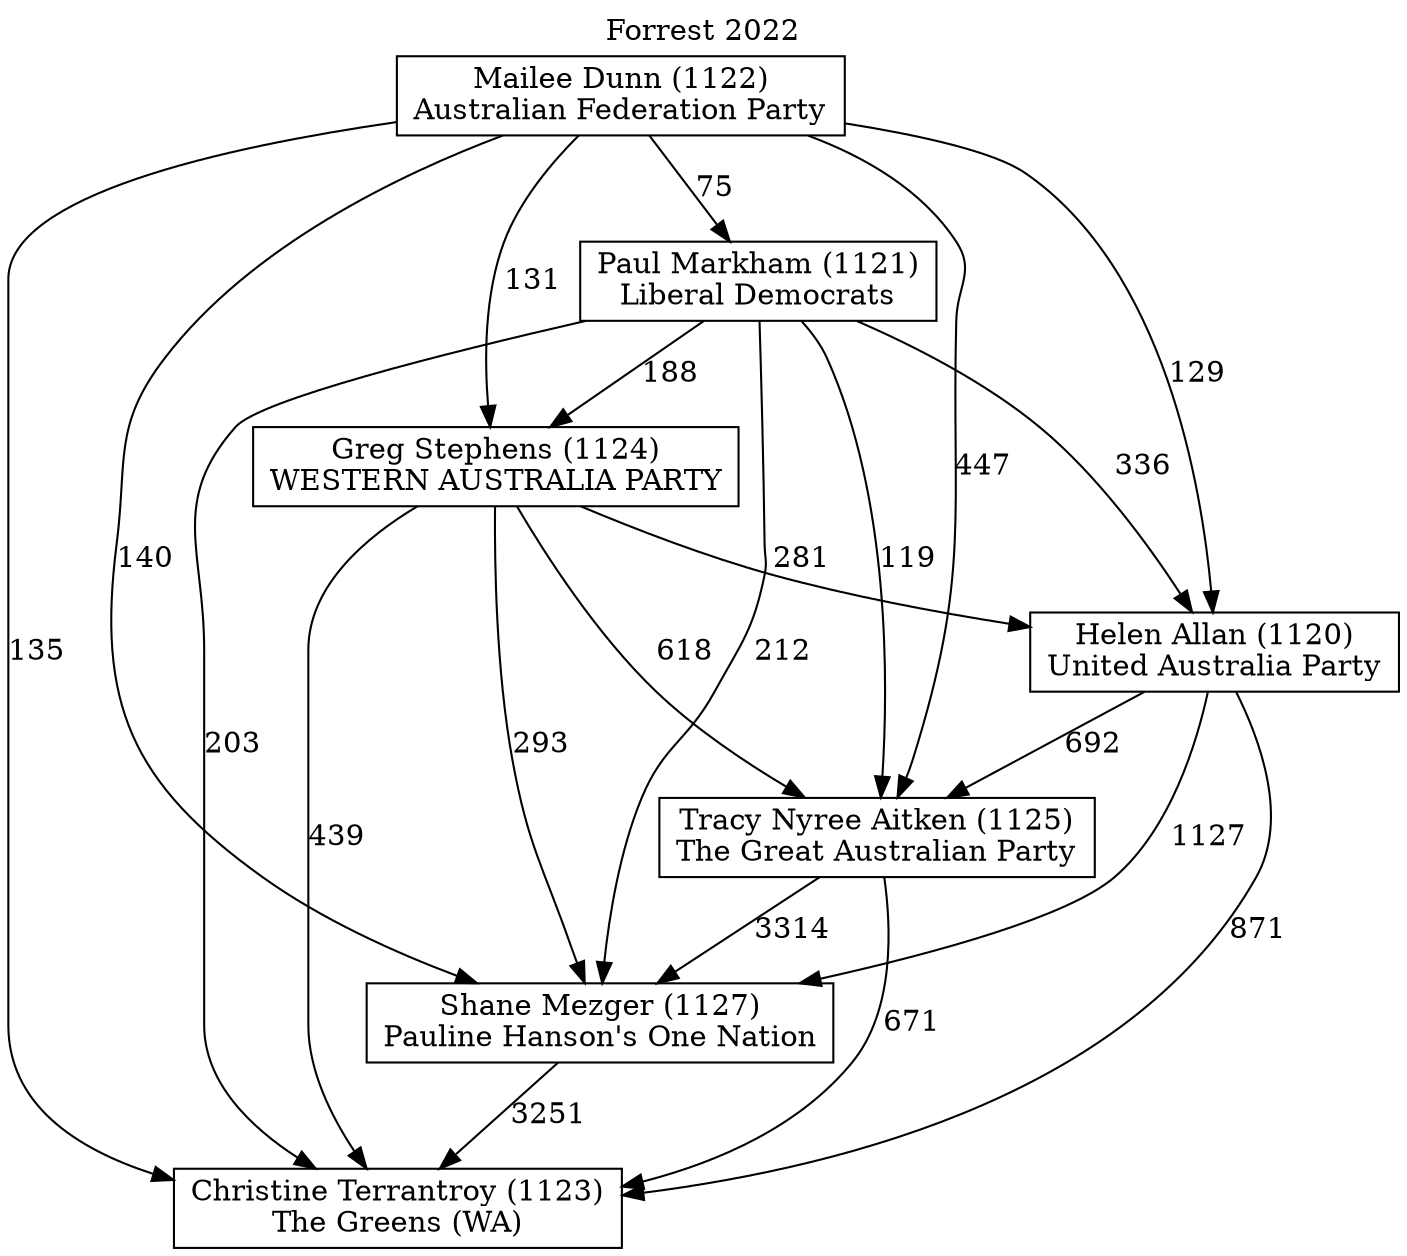 // House preference flow
digraph "Christine Terrantroy (1123)_Forrest_2022" {
	graph [label="Forrest 2022" labelloc=t mclimit=10]
	node [shape=box]
	"Christine Terrantroy (1123)" [label="Christine Terrantroy (1123)
The Greens (WA)"]
	"Shane Mezger (1127)" [label="Shane Mezger (1127)
Pauline Hanson's One Nation"]
	"Tracy Nyree Aitken (1125)" [label="Tracy Nyree Aitken (1125)
The Great Australian Party"]
	"Helen Allan (1120)" [label="Helen Allan (1120)
United Australia Party"]
	"Greg Stephens (1124)" [label="Greg Stephens (1124)
WESTERN AUSTRALIA PARTY"]
	"Paul Markham (1121)" [label="Paul Markham (1121)
Liberal Democrats"]
	"Mailee Dunn (1122)" [label="Mailee Dunn (1122)
Australian Federation Party"]
	"Christine Terrantroy (1123)" [label="Christine Terrantroy (1123)
The Greens (WA)"]
	"Tracy Nyree Aitken (1125)" [label="Tracy Nyree Aitken (1125)
The Great Australian Party"]
	"Helen Allan (1120)" [label="Helen Allan (1120)
United Australia Party"]
	"Greg Stephens (1124)" [label="Greg Stephens (1124)
WESTERN AUSTRALIA PARTY"]
	"Paul Markham (1121)" [label="Paul Markham (1121)
Liberal Democrats"]
	"Mailee Dunn (1122)" [label="Mailee Dunn (1122)
Australian Federation Party"]
	"Christine Terrantroy (1123)" [label="Christine Terrantroy (1123)
The Greens (WA)"]
	"Helen Allan (1120)" [label="Helen Allan (1120)
United Australia Party"]
	"Greg Stephens (1124)" [label="Greg Stephens (1124)
WESTERN AUSTRALIA PARTY"]
	"Paul Markham (1121)" [label="Paul Markham (1121)
Liberal Democrats"]
	"Mailee Dunn (1122)" [label="Mailee Dunn (1122)
Australian Federation Party"]
	"Christine Terrantroy (1123)" [label="Christine Terrantroy (1123)
The Greens (WA)"]
	"Greg Stephens (1124)" [label="Greg Stephens (1124)
WESTERN AUSTRALIA PARTY"]
	"Paul Markham (1121)" [label="Paul Markham (1121)
Liberal Democrats"]
	"Mailee Dunn (1122)" [label="Mailee Dunn (1122)
Australian Federation Party"]
	"Christine Terrantroy (1123)" [label="Christine Terrantroy (1123)
The Greens (WA)"]
	"Paul Markham (1121)" [label="Paul Markham (1121)
Liberal Democrats"]
	"Mailee Dunn (1122)" [label="Mailee Dunn (1122)
Australian Federation Party"]
	"Christine Terrantroy (1123)" [label="Christine Terrantroy (1123)
The Greens (WA)"]
	"Mailee Dunn (1122)" [label="Mailee Dunn (1122)
Australian Federation Party"]
	"Mailee Dunn (1122)" [label="Mailee Dunn (1122)
Australian Federation Party"]
	"Paul Markham (1121)" [label="Paul Markham (1121)
Liberal Democrats"]
	"Mailee Dunn (1122)" [label="Mailee Dunn (1122)
Australian Federation Party"]
	"Mailee Dunn (1122)" [label="Mailee Dunn (1122)
Australian Federation Party"]
	"Greg Stephens (1124)" [label="Greg Stephens (1124)
WESTERN AUSTRALIA PARTY"]
	"Paul Markham (1121)" [label="Paul Markham (1121)
Liberal Democrats"]
	"Mailee Dunn (1122)" [label="Mailee Dunn (1122)
Australian Federation Party"]
	"Greg Stephens (1124)" [label="Greg Stephens (1124)
WESTERN AUSTRALIA PARTY"]
	"Mailee Dunn (1122)" [label="Mailee Dunn (1122)
Australian Federation Party"]
	"Mailee Dunn (1122)" [label="Mailee Dunn (1122)
Australian Federation Party"]
	"Paul Markham (1121)" [label="Paul Markham (1121)
Liberal Democrats"]
	"Mailee Dunn (1122)" [label="Mailee Dunn (1122)
Australian Federation Party"]
	"Mailee Dunn (1122)" [label="Mailee Dunn (1122)
Australian Federation Party"]
	"Helen Allan (1120)" [label="Helen Allan (1120)
United Australia Party"]
	"Greg Stephens (1124)" [label="Greg Stephens (1124)
WESTERN AUSTRALIA PARTY"]
	"Paul Markham (1121)" [label="Paul Markham (1121)
Liberal Democrats"]
	"Mailee Dunn (1122)" [label="Mailee Dunn (1122)
Australian Federation Party"]
	"Helen Allan (1120)" [label="Helen Allan (1120)
United Australia Party"]
	"Paul Markham (1121)" [label="Paul Markham (1121)
Liberal Democrats"]
	"Mailee Dunn (1122)" [label="Mailee Dunn (1122)
Australian Federation Party"]
	"Helen Allan (1120)" [label="Helen Allan (1120)
United Australia Party"]
	"Mailee Dunn (1122)" [label="Mailee Dunn (1122)
Australian Federation Party"]
	"Mailee Dunn (1122)" [label="Mailee Dunn (1122)
Australian Federation Party"]
	"Paul Markham (1121)" [label="Paul Markham (1121)
Liberal Democrats"]
	"Mailee Dunn (1122)" [label="Mailee Dunn (1122)
Australian Federation Party"]
	"Mailee Dunn (1122)" [label="Mailee Dunn (1122)
Australian Federation Party"]
	"Greg Stephens (1124)" [label="Greg Stephens (1124)
WESTERN AUSTRALIA PARTY"]
	"Paul Markham (1121)" [label="Paul Markham (1121)
Liberal Democrats"]
	"Mailee Dunn (1122)" [label="Mailee Dunn (1122)
Australian Federation Party"]
	"Greg Stephens (1124)" [label="Greg Stephens (1124)
WESTERN AUSTRALIA PARTY"]
	"Mailee Dunn (1122)" [label="Mailee Dunn (1122)
Australian Federation Party"]
	"Mailee Dunn (1122)" [label="Mailee Dunn (1122)
Australian Federation Party"]
	"Paul Markham (1121)" [label="Paul Markham (1121)
Liberal Democrats"]
	"Mailee Dunn (1122)" [label="Mailee Dunn (1122)
Australian Federation Party"]
	"Mailee Dunn (1122)" [label="Mailee Dunn (1122)
Australian Federation Party"]
	"Tracy Nyree Aitken (1125)" [label="Tracy Nyree Aitken (1125)
The Great Australian Party"]
	"Helen Allan (1120)" [label="Helen Allan (1120)
United Australia Party"]
	"Greg Stephens (1124)" [label="Greg Stephens (1124)
WESTERN AUSTRALIA PARTY"]
	"Paul Markham (1121)" [label="Paul Markham (1121)
Liberal Democrats"]
	"Mailee Dunn (1122)" [label="Mailee Dunn (1122)
Australian Federation Party"]
	"Tracy Nyree Aitken (1125)" [label="Tracy Nyree Aitken (1125)
The Great Australian Party"]
	"Greg Stephens (1124)" [label="Greg Stephens (1124)
WESTERN AUSTRALIA PARTY"]
	"Paul Markham (1121)" [label="Paul Markham (1121)
Liberal Democrats"]
	"Mailee Dunn (1122)" [label="Mailee Dunn (1122)
Australian Federation Party"]
	"Tracy Nyree Aitken (1125)" [label="Tracy Nyree Aitken (1125)
The Great Australian Party"]
	"Paul Markham (1121)" [label="Paul Markham (1121)
Liberal Democrats"]
	"Mailee Dunn (1122)" [label="Mailee Dunn (1122)
Australian Federation Party"]
	"Tracy Nyree Aitken (1125)" [label="Tracy Nyree Aitken (1125)
The Great Australian Party"]
	"Mailee Dunn (1122)" [label="Mailee Dunn (1122)
Australian Federation Party"]
	"Mailee Dunn (1122)" [label="Mailee Dunn (1122)
Australian Federation Party"]
	"Paul Markham (1121)" [label="Paul Markham (1121)
Liberal Democrats"]
	"Mailee Dunn (1122)" [label="Mailee Dunn (1122)
Australian Federation Party"]
	"Mailee Dunn (1122)" [label="Mailee Dunn (1122)
Australian Federation Party"]
	"Greg Stephens (1124)" [label="Greg Stephens (1124)
WESTERN AUSTRALIA PARTY"]
	"Paul Markham (1121)" [label="Paul Markham (1121)
Liberal Democrats"]
	"Mailee Dunn (1122)" [label="Mailee Dunn (1122)
Australian Federation Party"]
	"Greg Stephens (1124)" [label="Greg Stephens (1124)
WESTERN AUSTRALIA PARTY"]
	"Mailee Dunn (1122)" [label="Mailee Dunn (1122)
Australian Federation Party"]
	"Mailee Dunn (1122)" [label="Mailee Dunn (1122)
Australian Federation Party"]
	"Paul Markham (1121)" [label="Paul Markham (1121)
Liberal Democrats"]
	"Mailee Dunn (1122)" [label="Mailee Dunn (1122)
Australian Federation Party"]
	"Mailee Dunn (1122)" [label="Mailee Dunn (1122)
Australian Federation Party"]
	"Helen Allan (1120)" [label="Helen Allan (1120)
United Australia Party"]
	"Greg Stephens (1124)" [label="Greg Stephens (1124)
WESTERN AUSTRALIA PARTY"]
	"Paul Markham (1121)" [label="Paul Markham (1121)
Liberal Democrats"]
	"Mailee Dunn (1122)" [label="Mailee Dunn (1122)
Australian Federation Party"]
	"Helen Allan (1120)" [label="Helen Allan (1120)
United Australia Party"]
	"Paul Markham (1121)" [label="Paul Markham (1121)
Liberal Democrats"]
	"Mailee Dunn (1122)" [label="Mailee Dunn (1122)
Australian Federation Party"]
	"Helen Allan (1120)" [label="Helen Allan (1120)
United Australia Party"]
	"Mailee Dunn (1122)" [label="Mailee Dunn (1122)
Australian Federation Party"]
	"Mailee Dunn (1122)" [label="Mailee Dunn (1122)
Australian Federation Party"]
	"Paul Markham (1121)" [label="Paul Markham (1121)
Liberal Democrats"]
	"Mailee Dunn (1122)" [label="Mailee Dunn (1122)
Australian Federation Party"]
	"Mailee Dunn (1122)" [label="Mailee Dunn (1122)
Australian Federation Party"]
	"Greg Stephens (1124)" [label="Greg Stephens (1124)
WESTERN AUSTRALIA PARTY"]
	"Paul Markham (1121)" [label="Paul Markham (1121)
Liberal Democrats"]
	"Mailee Dunn (1122)" [label="Mailee Dunn (1122)
Australian Federation Party"]
	"Greg Stephens (1124)" [label="Greg Stephens (1124)
WESTERN AUSTRALIA PARTY"]
	"Mailee Dunn (1122)" [label="Mailee Dunn (1122)
Australian Federation Party"]
	"Mailee Dunn (1122)" [label="Mailee Dunn (1122)
Australian Federation Party"]
	"Paul Markham (1121)" [label="Paul Markham (1121)
Liberal Democrats"]
	"Mailee Dunn (1122)" [label="Mailee Dunn (1122)
Australian Federation Party"]
	"Mailee Dunn (1122)" [label="Mailee Dunn (1122)
Australian Federation Party"]
	"Shane Mezger (1127)" [label="Shane Mezger (1127)
Pauline Hanson's One Nation"]
	"Tracy Nyree Aitken (1125)" [label="Tracy Nyree Aitken (1125)
The Great Australian Party"]
	"Helen Allan (1120)" [label="Helen Allan (1120)
United Australia Party"]
	"Greg Stephens (1124)" [label="Greg Stephens (1124)
WESTERN AUSTRALIA PARTY"]
	"Paul Markham (1121)" [label="Paul Markham (1121)
Liberal Democrats"]
	"Mailee Dunn (1122)" [label="Mailee Dunn (1122)
Australian Federation Party"]
	"Shane Mezger (1127)" [label="Shane Mezger (1127)
Pauline Hanson's One Nation"]
	"Helen Allan (1120)" [label="Helen Allan (1120)
United Australia Party"]
	"Greg Stephens (1124)" [label="Greg Stephens (1124)
WESTERN AUSTRALIA PARTY"]
	"Paul Markham (1121)" [label="Paul Markham (1121)
Liberal Democrats"]
	"Mailee Dunn (1122)" [label="Mailee Dunn (1122)
Australian Federation Party"]
	"Shane Mezger (1127)" [label="Shane Mezger (1127)
Pauline Hanson's One Nation"]
	"Greg Stephens (1124)" [label="Greg Stephens (1124)
WESTERN AUSTRALIA PARTY"]
	"Paul Markham (1121)" [label="Paul Markham (1121)
Liberal Democrats"]
	"Mailee Dunn (1122)" [label="Mailee Dunn (1122)
Australian Federation Party"]
	"Shane Mezger (1127)" [label="Shane Mezger (1127)
Pauline Hanson's One Nation"]
	"Paul Markham (1121)" [label="Paul Markham (1121)
Liberal Democrats"]
	"Mailee Dunn (1122)" [label="Mailee Dunn (1122)
Australian Federation Party"]
	"Shane Mezger (1127)" [label="Shane Mezger (1127)
Pauline Hanson's One Nation"]
	"Mailee Dunn (1122)" [label="Mailee Dunn (1122)
Australian Federation Party"]
	"Mailee Dunn (1122)" [label="Mailee Dunn (1122)
Australian Federation Party"]
	"Paul Markham (1121)" [label="Paul Markham (1121)
Liberal Democrats"]
	"Mailee Dunn (1122)" [label="Mailee Dunn (1122)
Australian Federation Party"]
	"Mailee Dunn (1122)" [label="Mailee Dunn (1122)
Australian Federation Party"]
	"Greg Stephens (1124)" [label="Greg Stephens (1124)
WESTERN AUSTRALIA PARTY"]
	"Paul Markham (1121)" [label="Paul Markham (1121)
Liberal Democrats"]
	"Mailee Dunn (1122)" [label="Mailee Dunn (1122)
Australian Federation Party"]
	"Greg Stephens (1124)" [label="Greg Stephens (1124)
WESTERN AUSTRALIA PARTY"]
	"Mailee Dunn (1122)" [label="Mailee Dunn (1122)
Australian Federation Party"]
	"Mailee Dunn (1122)" [label="Mailee Dunn (1122)
Australian Federation Party"]
	"Paul Markham (1121)" [label="Paul Markham (1121)
Liberal Democrats"]
	"Mailee Dunn (1122)" [label="Mailee Dunn (1122)
Australian Federation Party"]
	"Mailee Dunn (1122)" [label="Mailee Dunn (1122)
Australian Federation Party"]
	"Helen Allan (1120)" [label="Helen Allan (1120)
United Australia Party"]
	"Greg Stephens (1124)" [label="Greg Stephens (1124)
WESTERN AUSTRALIA PARTY"]
	"Paul Markham (1121)" [label="Paul Markham (1121)
Liberal Democrats"]
	"Mailee Dunn (1122)" [label="Mailee Dunn (1122)
Australian Federation Party"]
	"Helen Allan (1120)" [label="Helen Allan (1120)
United Australia Party"]
	"Paul Markham (1121)" [label="Paul Markham (1121)
Liberal Democrats"]
	"Mailee Dunn (1122)" [label="Mailee Dunn (1122)
Australian Federation Party"]
	"Helen Allan (1120)" [label="Helen Allan (1120)
United Australia Party"]
	"Mailee Dunn (1122)" [label="Mailee Dunn (1122)
Australian Federation Party"]
	"Mailee Dunn (1122)" [label="Mailee Dunn (1122)
Australian Federation Party"]
	"Paul Markham (1121)" [label="Paul Markham (1121)
Liberal Democrats"]
	"Mailee Dunn (1122)" [label="Mailee Dunn (1122)
Australian Federation Party"]
	"Mailee Dunn (1122)" [label="Mailee Dunn (1122)
Australian Federation Party"]
	"Greg Stephens (1124)" [label="Greg Stephens (1124)
WESTERN AUSTRALIA PARTY"]
	"Paul Markham (1121)" [label="Paul Markham (1121)
Liberal Democrats"]
	"Mailee Dunn (1122)" [label="Mailee Dunn (1122)
Australian Federation Party"]
	"Greg Stephens (1124)" [label="Greg Stephens (1124)
WESTERN AUSTRALIA PARTY"]
	"Mailee Dunn (1122)" [label="Mailee Dunn (1122)
Australian Federation Party"]
	"Mailee Dunn (1122)" [label="Mailee Dunn (1122)
Australian Federation Party"]
	"Paul Markham (1121)" [label="Paul Markham (1121)
Liberal Democrats"]
	"Mailee Dunn (1122)" [label="Mailee Dunn (1122)
Australian Federation Party"]
	"Mailee Dunn (1122)" [label="Mailee Dunn (1122)
Australian Federation Party"]
	"Tracy Nyree Aitken (1125)" [label="Tracy Nyree Aitken (1125)
The Great Australian Party"]
	"Helen Allan (1120)" [label="Helen Allan (1120)
United Australia Party"]
	"Greg Stephens (1124)" [label="Greg Stephens (1124)
WESTERN AUSTRALIA PARTY"]
	"Paul Markham (1121)" [label="Paul Markham (1121)
Liberal Democrats"]
	"Mailee Dunn (1122)" [label="Mailee Dunn (1122)
Australian Federation Party"]
	"Tracy Nyree Aitken (1125)" [label="Tracy Nyree Aitken (1125)
The Great Australian Party"]
	"Greg Stephens (1124)" [label="Greg Stephens (1124)
WESTERN AUSTRALIA PARTY"]
	"Paul Markham (1121)" [label="Paul Markham (1121)
Liberal Democrats"]
	"Mailee Dunn (1122)" [label="Mailee Dunn (1122)
Australian Federation Party"]
	"Tracy Nyree Aitken (1125)" [label="Tracy Nyree Aitken (1125)
The Great Australian Party"]
	"Paul Markham (1121)" [label="Paul Markham (1121)
Liberal Democrats"]
	"Mailee Dunn (1122)" [label="Mailee Dunn (1122)
Australian Federation Party"]
	"Tracy Nyree Aitken (1125)" [label="Tracy Nyree Aitken (1125)
The Great Australian Party"]
	"Mailee Dunn (1122)" [label="Mailee Dunn (1122)
Australian Federation Party"]
	"Mailee Dunn (1122)" [label="Mailee Dunn (1122)
Australian Federation Party"]
	"Paul Markham (1121)" [label="Paul Markham (1121)
Liberal Democrats"]
	"Mailee Dunn (1122)" [label="Mailee Dunn (1122)
Australian Federation Party"]
	"Mailee Dunn (1122)" [label="Mailee Dunn (1122)
Australian Federation Party"]
	"Greg Stephens (1124)" [label="Greg Stephens (1124)
WESTERN AUSTRALIA PARTY"]
	"Paul Markham (1121)" [label="Paul Markham (1121)
Liberal Democrats"]
	"Mailee Dunn (1122)" [label="Mailee Dunn (1122)
Australian Federation Party"]
	"Greg Stephens (1124)" [label="Greg Stephens (1124)
WESTERN AUSTRALIA PARTY"]
	"Mailee Dunn (1122)" [label="Mailee Dunn (1122)
Australian Federation Party"]
	"Mailee Dunn (1122)" [label="Mailee Dunn (1122)
Australian Federation Party"]
	"Paul Markham (1121)" [label="Paul Markham (1121)
Liberal Democrats"]
	"Mailee Dunn (1122)" [label="Mailee Dunn (1122)
Australian Federation Party"]
	"Mailee Dunn (1122)" [label="Mailee Dunn (1122)
Australian Federation Party"]
	"Helen Allan (1120)" [label="Helen Allan (1120)
United Australia Party"]
	"Greg Stephens (1124)" [label="Greg Stephens (1124)
WESTERN AUSTRALIA PARTY"]
	"Paul Markham (1121)" [label="Paul Markham (1121)
Liberal Democrats"]
	"Mailee Dunn (1122)" [label="Mailee Dunn (1122)
Australian Federation Party"]
	"Helen Allan (1120)" [label="Helen Allan (1120)
United Australia Party"]
	"Paul Markham (1121)" [label="Paul Markham (1121)
Liberal Democrats"]
	"Mailee Dunn (1122)" [label="Mailee Dunn (1122)
Australian Federation Party"]
	"Helen Allan (1120)" [label="Helen Allan (1120)
United Australia Party"]
	"Mailee Dunn (1122)" [label="Mailee Dunn (1122)
Australian Federation Party"]
	"Mailee Dunn (1122)" [label="Mailee Dunn (1122)
Australian Federation Party"]
	"Paul Markham (1121)" [label="Paul Markham (1121)
Liberal Democrats"]
	"Mailee Dunn (1122)" [label="Mailee Dunn (1122)
Australian Federation Party"]
	"Mailee Dunn (1122)" [label="Mailee Dunn (1122)
Australian Federation Party"]
	"Greg Stephens (1124)" [label="Greg Stephens (1124)
WESTERN AUSTRALIA PARTY"]
	"Paul Markham (1121)" [label="Paul Markham (1121)
Liberal Democrats"]
	"Mailee Dunn (1122)" [label="Mailee Dunn (1122)
Australian Federation Party"]
	"Greg Stephens (1124)" [label="Greg Stephens (1124)
WESTERN AUSTRALIA PARTY"]
	"Mailee Dunn (1122)" [label="Mailee Dunn (1122)
Australian Federation Party"]
	"Mailee Dunn (1122)" [label="Mailee Dunn (1122)
Australian Federation Party"]
	"Paul Markham (1121)" [label="Paul Markham (1121)
Liberal Democrats"]
	"Mailee Dunn (1122)" [label="Mailee Dunn (1122)
Australian Federation Party"]
	"Mailee Dunn (1122)" [label="Mailee Dunn (1122)
Australian Federation Party"]
	"Shane Mezger (1127)" -> "Christine Terrantroy (1123)" [label=3251]
	"Tracy Nyree Aitken (1125)" -> "Shane Mezger (1127)" [label=3314]
	"Helen Allan (1120)" -> "Tracy Nyree Aitken (1125)" [label=692]
	"Greg Stephens (1124)" -> "Helen Allan (1120)" [label=281]
	"Paul Markham (1121)" -> "Greg Stephens (1124)" [label=188]
	"Mailee Dunn (1122)" -> "Paul Markham (1121)" [label=75]
	"Tracy Nyree Aitken (1125)" -> "Christine Terrantroy (1123)" [label=671]
	"Helen Allan (1120)" -> "Christine Terrantroy (1123)" [label=871]
	"Greg Stephens (1124)" -> "Christine Terrantroy (1123)" [label=439]
	"Paul Markham (1121)" -> "Christine Terrantroy (1123)" [label=203]
	"Mailee Dunn (1122)" -> "Christine Terrantroy (1123)" [label=135]
	"Mailee Dunn (1122)" -> "Greg Stephens (1124)" [label=131]
	"Paul Markham (1121)" -> "Helen Allan (1120)" [label=336]
	"Mailee Dunn (1122)" -> "Helen Allan (1120)" [label=129]
	"Greg Stephens (1124)" -> "Tracy Nyree Aitken (1125)" [label=618]
	"Paul Markham (1121)" -> "Tracy Nyree Aitken (1125)" [label=119]
	"Mailee Dunn (1122)" -> "Tracy Nyree Aitken (1125)" [label=447]
	"Helen Allan (1120)" -> "Shane Mezger (1127)" [label=1127]
	"Greg Stephens (1124)" -> "Shane Mezger (1127)" [label=293]
	"Paul Markham (1121)" -> "Shane Mezger (1127)" [label=212]
	"Mailee Dunn (1122)" -> "Shane Mezger (1127)" [label=140]
}
